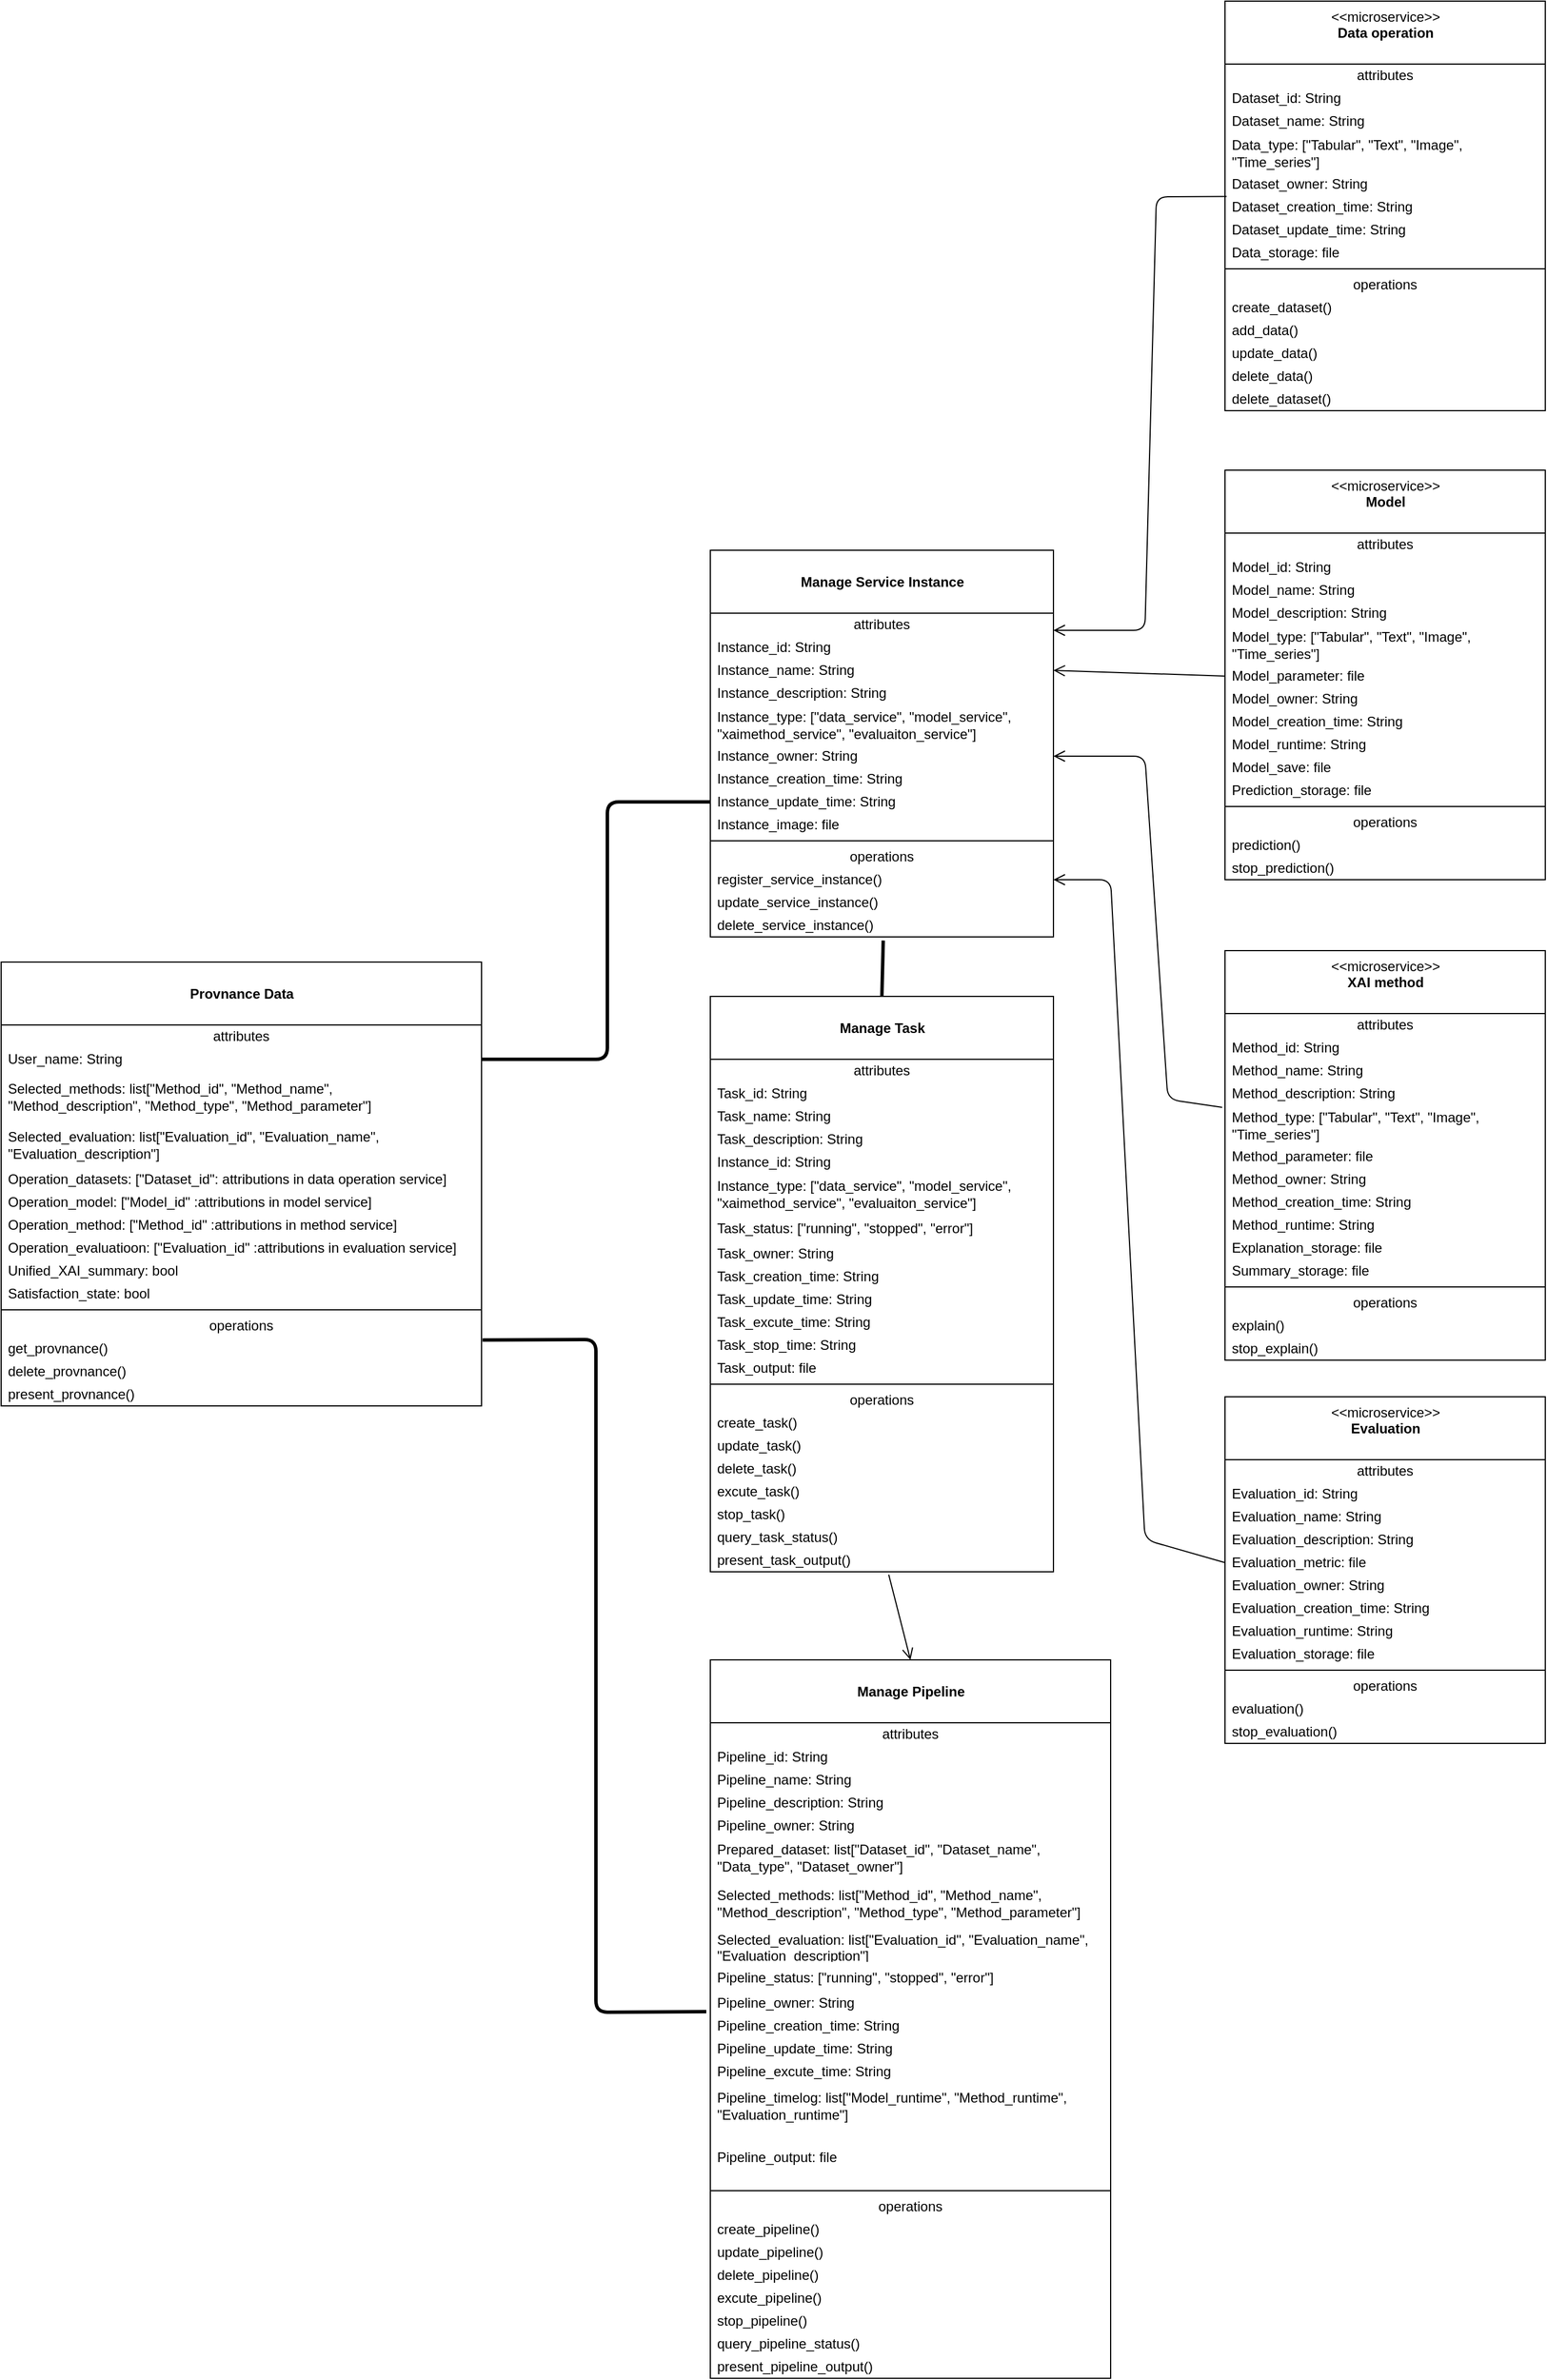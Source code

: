 <mxfile>
    <diagram id="xyT8-i_itZpaUd8d2rxt" name="Page-1">
        <mxGraphModel dx="1952" dy="2018" grid="1" gridSize="10" guides="1" tooltips="1" connect="1" arrows="1" fold="1" page="1" pageScale="1" pageWidth="827" pageHeight="1169" math="0" shadow="0">
            <root>
                <mxCell id="0"/>
                <mxCell id="1" parent="0"/>
                <mxCell id="2" value="&lt;br&gt;&lt;b&gt;Manage Service&amp;nbsp;Instance&lt;/b&gt;" style="swimlane;fontStyle=0;align=center;verticalAlign=top;childLayout=stackLayout;horizontal=1;startSize=55;horizontalStack=0;resizeParent=1;resizeParentMax=0;resizeLast=0;collapsible=0;marginBottom=0;html=1;" parent="1" vertex="1">
                    <mxGeometry x="90" y="110" width="300" height="338" as="geometry"/>
                </mxCell>
                <mxCell id="3" value="attributes" style="text;html=1;strokeColor=none;fillColor=none;align=center;verticalAlign=middle;spacingLeft=4;spacingRight=4;overflow=hidden;rotatable=0;points=[[0,0.5],[1,0.5]];portConstraint=eastwest;" parent="2" vertex="1">
                    <mxGeometry y="55" width="300" height="20" as="geometry"/>
                </mxCell>
                <mxCell id="4" value="Instance_id: String" style="text;html=1;strokeColor=none;fillColor=none;align=left;verticalAlign=middle;spacingLeft=4;spacingRight=4;overflow=hidden;rotatable=0;points=[[0,0.5],[1,0.5]];portConstraint=eastwest;" parent="2" vertex="1">
                    <mxGeometry y="75" width="300" height="20" as="geometry"/>
                </mxCell>
                <mxCell id="17" value="Instance_name: String" style="text;html=1;strokeColor=none;fillColor=none;align=left;verticalAlign=middle;spacingLeft=4;spacingRight=4;overflow=hidden;rotatable=0;points=[[0,0.5],[1,0.5]];portConstraint=eastwest;" parent="2" vertex="1">
                    <mxGeometry y="95" width="300" height="20" as="geometry"/>
                </mxCell>
                <mxCell id="19" value="Instance_description: String" style="text;html=1;strokeColor=none;fillColor=none;align=left;verticalAlign=middle;spacingLeft=4;spacingRight=4;overflow=hidden;rotatable=0;points=[[0,0.5],[1,0.5]];portConstraint=eastwest;" parent="2" vertex="1">
                    <mxGeometry y="115" width="300" height="20" as="geometry"/>
                </mxCell>
                <mxCell id="18" value="Instance_type: [&quot;data_service&quot;, &quot;model_service&quot;, &lt;br&gt;&quot;xaimethod_service&quot;, &quot;evaluaiton_service&quot;]" style="text;html=1;strokeColor=none;fillColor=none;align=left;verticalAlign=middle;spacingLeft=4;spacingRight=4;overflow=hidden;rotatable=0;points=[[0,0.5],[1,0.5]];portConstraint=eastwest;" parent="2" vertex="1">
                    <mxGeometry y="135" width="300" height="35" as="geometry"/>
                </mxCell>
                <mxCell id="21" value="Instance_owner: String" style="text;html=1;strokeColor=none;fillColor=none;align=left;verticalAlign=middle;spacingLeft=4;spacingRight=4;overflow=hidden;rotatable=0;points=[[0,0.5],[1,0.5]];portConstraint=eastwest;" parent="2" vertex="1">
                    <mxGeometry y="170" width="300" height="20" as="geometry"/>
                </mxCell>
                <mxCell id="23" value="Instance_creation_time: String" style="text;html=1;strokeColor=none;fillColor=none;align=left;verticalAlign=middle;spacingLeft=4;spacingRight=4;overflow=hidden;rotatable=0;points=[[0,0.5],[1,0.5]];portConstraint=eastwest;" parent="2" vertex="1">
                    <mxGeometry y="190" width="300" height="20" as="geometry"/>
                </mxCell>
                <mxCell id="168" value="Instance_update_time: String" style="text;html=1;strokeColor=none;fillColor=none;align=left;verticalAlign=middle;spacingLeft=4;spacingRight=4;overflow=hidden;rotatable=0;points=[[0,0.5],[1,0.5]];portConstraint=eastwest;" vertex="1" parent="2">
                    <mxGeometry y="210" width="300" height="20" as="geometry"/>
                </mxCell>
                <mxCell id="24" value="Instance_image: file" style="text;html=1;strokeColor=none;fillColor=none;align=left;verticalAlign=middle;spacingLeft=4;spacingRight=4;overflow=hidden;rotatable=0;points=[[0,0.5],[1,0.5]];portConstraint=eastwest;" parent="2" vertex="1">
                    <mxGeometry y="230" width="300" height="20" as="geometry"/>
                </mxCell>
                <mxCell id="7" value="" style="line;strokeWidth=1;fillColor=none;align=left;verticalAlign=middle;spacingTop=-1;spacingLeft=3;spacingRight=3;rotatable=0;labelPosition=right;points=[];portConstraint=eastwest;" parent="2" vertex="1">
                    <mxGeometry y="250" width="300" height="8" as="geometry"/>
                </mxCell>
                <mxCell id="8" value="operations" style="text;html=1;strokeColor=none;fillColor=none;align=center;verticalAlign=middle;spacingLeft=4;spacingRight=4;overflow=hidden;rotatable=0;points=[[0,0.5],[1,0.5]];portConstraint=eastwest;" parent="2" vertex="1">
                    <mxGeometry y="258" width="300" height="20" as="geometry"/>
                </mxCell>
                <mxCell id="9" value="register_service_instance()" style="text;html=1;strokeColor=none;fillColor=none;align=left;verticalAlign=middle;spacingLeft=4;spacingRight=4;overflow=hidden;rotatable=0;points=[[0,0.5],[1,0.5]];portConstraint=eastwest;" parent="2" vertex="1">
                    <mxGeometry y="278" width="300" height="20" as="geometry"/>
                </mxCell>
                <mxCell id="10" value="update_service_instance()" style="text;html=1;strokeColor=none;fillColor=none;align=left;verticalAlign=middle;spacingLeft=4;spacingRight=4;overflow=hidden;rotatable=0;points=[[0,0.5],[1,0.5]];portConstraint=eastwest;" parent="2" vertex="1">
                    <mxGeometry y="298" width="300" height="20" as="geometry"/>
                </mxCell>
                <mxCell id="11" value="delete_service_instance()" style="text;html=1;strokeColor=none;fillColor=none;align=left;verticalAlign=middle;spacingLeft=4;spacingRight=4;overflow=hidden;rotatable=0;points=[[0,0.5],[1,0.5]];portConstraint=eastwest;" parent="2" vertex="1">
                    <mxGeometry y="318" width="300" height="20" as="geometry"/>
                </mxCell>
                <mxCell id="34" value="&lt;br&gt;&lt;b&gt;Manage Task&lt;/b&gt;" style="swimlane;fontStyle=0;align=center;verticalAlign=top;childLayout=stackLayout;horizontal=1;startSize=55;horizontalStack=0;resizeParent=1;resizeParentMax=0;resizeLast=0;collapsible=0;marginBottom=0;html=1;" vertex="1" parent="1">
                    <mxGeometry x="90" y="500" width="300" height="503" as="geometry"/>
                </mxCell>
                <mxCell id="35" value="attributes" style="text;html=1;strokeColor=none;fillColor=none;align=center;verticalAlign=middle;spacingLeft=4;spacingRight=4;overflow=hidden;rotatable=0;points=[[0,0.5],[1,0.5]];portConstraint=eastwest;" vertex="1" parent="34">
                    <mxGeometry y="55" width="300" height="20" as="geometry"/>
                </mxCell>
                <mxCell id="36" value="Task_id: String" style="text;html=1;strokeColor=none;fillColor=none;align=left;verticalAlign=middle;spacingLeft=4;spacingRight=4;overflow=hidden;rotatable=0;points=[[0,0.5],[1,0.5]];portConstraint=eastwest;" vertex="1" parent="34">
                    <mxGeometry y="75" width="300" height="20" as="geometry"/>
                </mxCell>
                <mxCell id="37" value="Task_name: String" style="text;html=1;strokeColor=none;fillColor=none;align=left;verticalAlign=middle;spacingLeft=4;spacingRight=4;overflow=hidden;rotatable=0;points=[[0,0.5],[1,0.5]];portConstraint=eastwest;" vertex="1" parent="34">
                    <mxGeometry y="95" width="300" height="20" as="geometry"/>
                </mxCell>
                <mxCell id="38" value="Task_description: String" style="text;html=1;strokeColor=none;fillColor=none;align=left;verticalAlign=middle;spacingLeft=4;spacingRight=4;overflow=hidden;rotatable=0;points=[[0,0.5],[1,0.5]];portConstraint=eastwest;" vertex="1" parent="34">
                    <mxGeometry y="115" width="300" height="20" as="geometry"/>
                </mxCell>
                <mxCell id="133" value="Instance_id: String" style="text;html=1;strokeColor=none;fillColor=none;align=left;verticalAlign=middle;spacingLeft=4;spacingRight=4;overflow=hidden;rotatable=0;points=[[0,0.5],[1,0.5]];portConstraint=eastwest;" vertex="1" parent="34">
                    <mxGeometry y="135" width="300" height="20" as="geometry"/>
                </mxCell>
                <mxCell id="135" value="Instance_type: [&quot;data_service&quot;, &quot;model_service&quot;,&lt;br&gt;&quot;xaimethod_service&quot;, &quot;evaluaiton_service&quot;]" style="text;html=1;strokeColor=none;fillColor=none;align=left;verticalAlign=middle;spacingLeft=4;spacingRight=4;overflow=hidden;rotatable=0;points=[[0,0.5],[1,0.5]];portConstraint=eastwest;" vertex="1" parent="34">
                    <mxGeometry y="155" width="300" height="35" as="geometry"/>
                </mxCell>
                <mxCell id="39" value="Task_status: [&quot;running&quot;, &quot;stopped&quot;, &quot;error&quot;]" style="text;html=1;strokeColor=none;fillColor=none;align=left;verticalAlign=middle;spacingLeft=4;spacingRight=4;overflow=hidden;rotatable=0;points=[[0,0.5],[1,0.5]];portConstraint=eastwest;" vertex="1" parent="34">
                    <mxGeometry y="190" width="300" height="25" as="geometry"/>
                </mxCell>
                <mxCell id="40" value="Task_owner: String" style="text;html=1;strokeColor=none;fillColor=none;align=left;verticalAlign=middle;spacingLeft=4;spacingRight=4;overflow=hidden;rotatable=0;points=[[0,0.5],[1,0.5]];portConstraint=eastwest;" vertex="1" parent="34">
                    <mxGeometry y="215" width="300" height="20" as="geometry"/>
                </mxCell>
                <mxCell id="41" value="Task_creation_time: String" style="text;html=1;strokeColor=none;fillColor=none;align=left;verticalAlign=middle;spacingLeft=4;spacingRight=4;overflow=hidden;rotatable=0;points=[[0,0.5],[1,0.5]];portConstraint=eastwest;" vertex="1" parent="34">
                    <mxGeometry y="235" width="300" height="20" as="geometry"/>
                </mxCell>
                <mxCell id="42" value="Task_update_time: String" style="text;html=1;strokeColor=none;fillColor=none;align=left;verticalAlign=middle;spacingLeft=4;spacingRight=4;overflow=hidden;rotatable=0;points=[[0,0.5],[1,0.5]];portConstraint=eastwest;" vertex="1" parent="34">
                    <mxGeometry y="255" width="300" height="20" as="geometry"/>
                </mxCell>
                <mxCell id="55" value="Task_excute_time: String" style="text;html=1;strokeColor=none;fillColor=none;align=left;verticalAlign=middle;spacingLeft=4;spacingRight=4;overflow=hidden;rotatable=0;points=[[0,0.5],[1,0.5]];portConstraint=eastwest;" vertex="1" parent="34">
                    <mxGeometry y="275" width="300" height="20" as="geometry"/>
                </mxCell>
                <mxCell id="56" value="Task_stop_time: String" style="text;html=1;strokeColor=none;fillColor=none;align=left;verticalAlign=middle;spacingLeft=4;spacingRight=4;overflow=hidden;rotatable=0;points=[[0,0.5],[1,0.5]];portConstraint=eastwest;" vertex="1" parent="34">
                    <mxGeometry y="295" width="300" height="20" as="geometry"/>
                </mxCell>
                <mxCell id="58" value="Task_output: file" style="text;html=1;strokeColor=none;fillColor=none;align=left;verticalAlign=middle;spacingLeft=4;spacingRight=4;overflow=hidden;rotatable=0;points=[[0,0.5],[1,0.5]];portConstraint=eastwest;" vertex="1" parent="34">
                    <mxGeometry y="315" width="300" height="20" as="geometry"/>
                </mxCell>
                <mxCell id="43" value="" style="line;strokeWidth=1;fillColor=none;align=left;verticalAlign=middle;spacingTop=-1;spacingLeft=3;spacingRight=3;rotatable=0;labelPosition=right;points=[];portConstraint=eastwest;" vertex="1" parent="34">
                    <mxGeometry y="335" width="300" height="8" as="geometry"/>
                </mxCell>
                <mxCell id="44" value="operations" style="text;html=1;strokeColor=none;fillColor=none;align=center;verticalAlign=middle;spacingLeft=4;spacingRight=4;overflow=hidden;rotatable=0;points=[[0,0.5],[1,0.5]];portConstraint=eastwest;" vertex="1" parent="34">
                    <mxGeometry y="343" width="300" height="20" as="geometry"/>
                </mxCell>
                <mxCell id="45" value="create_task()" style="text;html=1;strokeColor=none;fillColor=none;align=left;verticalAlign=middle;spacingLeft=4;spacingRight=4;overflow=hidden;rotatable=0;points=[[0,0.5],[1,0.5]];portConstraint=eastwest;" vertex="1" parent="34">
                    <mxGeometry y="363" width="300" height="20" as="geometry"/>
                </mxCell>
                <mxCell id="49" value="update_task()" style="text;html=1;strokeColor=none;fillColor=none;align=left;verticalAlign=middle;spacingLeft=4;spacingRight=4;overflow=hidden;rotatable=0;points=[[0,0.5],[1,0.5]];portConstraint=eastwest;" vertex="1" parent="34">
                    <mxGeometry y="383" width="300" height="20" as="geometry"/>
                </mxCell>
                <mxCell id="50" value="delete_task()" style="text;html=1;strokeColor=none;fillColor=none;align=left;verticalAlign=middle;spacingLeft=4;spacingRight=4;overflow=hidden;rotatable=0;points=[[0,0.5],[1,0.5]];portConstraint=eastwest;" vertex="1" parent="34">
                    <mxGeometry y="403" width="300" height="20" as="geometry"/>
                </mxCell>
                <mxCell id="51" value="excute_task()" style="text;html=1;strokeColor=none;fillColor=none;align=left;verticalAlign=middle;spacingLeft=4;spacingRight=4;overflow=hidden;rotatable=0;points=[[0,0.5],[1,0.5]];portConstraint=eastwest;" vertex="1" parent="34">
                    <mxGeometry y="423" width="300" height="20" as="geometry"/>
                </mxCell>
                <mxCell id="53" value="stop_task()" style="text;html=1;strokeColor=none;fillColor=none;align=left;verticalAlign=middle;spacingLeft=4;spacingRight=4;overflow=hidden;rotatable=0;points=[[0,0.5],[1,0.5]];portConstraint=eastwest;" vertex="1" parent="34">
                    <mxGeometry y="443" width="300" height="20" as="geometry"/>
                </mxCell>
                <mxCell id="52" value="query_task_status()" style="text;html=1;strokeColor=none;fillColor=none;align=left;verticalAlign=middle;spacingLeft=4;spacingRight=4;overflow=hidden;rotatable=0;points=[[0,0.5],[1,0.5]];portConstraint=eastwest;" vertex="1" parent="34">
                    <mxGeometry y="463" width="300" height="20" as="geometry"/>
                </mxCell>
                <mxCell id="48" value="present_task_output()" style="text;html=1;strokeColor=none;fillColor=none;align=left;verticalAlign=middle;spacingLeft=4;spacingRight=4;overflow=hidden;rotatable=0;points=[[0,0.5],[1,0.5]];portConstraint=eastwest;" vertex="1" parent="34">
                    <mxGeometry y="483" width="300" height="20" as="geometry"/>
                </mxCell>
                <mxCell id="59" value="&amp;lt;&amp;lt;microservice&amp;gt;&amp;gt;&lt;br&gt;&lt;b&gt;Data operation&lt;/b&gt;" style="swimlane;fontStyle=0;align=center;verticalAlign=top;childLayout=stackLayout;horizontal=1;startSize=55;horizontalStack=0;resizeParent=1;resizeParentMax=0;resizeLast=0;collapsible=0;marginBottom=0;html=1;" vertex="1" parent="1">
                    <mxGeometry x="540" y="-370" width="280" height="358" as="geometry"/>
                </mxCell>
                <mxCell id="60" value="attributes" style="text;html=1;strokeColor=none;fillColor=none;align=center;verticalAlign=middle;spacingLeft=4;spacingRight=4;overflow=hidden;rotatable=0;points=[[0,0.5],[1,0.5]];portConstraint=eastwest;" vertex="1" parent="59">
                    <mxGeometry y="55" width="280" height="20" as="geometry"/>
                </mxCell>
                <mxCell id="61" value="Dataset_id: String" style="text;html=1;strokeColor=none;fillColor=none;align=left;verticalAlign=middle;spacingLeft=4;spacingRight=4;overflow=hidden;rotatable=0;points=[[0,0.5],[1,0.5]];portConstraint=eastwest;" vertex="1" parent="59">
                    <mxGeometry y="75" width="280" height="20" as="geometry"/>
                </mxCell>
                <mxCell id="62" value="&lt;span style=&quot;color: rgb(0 , 0 , 0)&quot;&gt;Dataset&lt;/span&gt;&lt;span style=&quot;color: rgb(0 , 0 , 0)&quot;&gt;_name: String&lt;/span&gt;" style="text;html=1;strokeColor=none;fillColor=none;align=left;verticalAlign=middle;spacingLeft=4;spacingRight=4;overflow=hidden;rotatable=0;points=[[0,0.5],[1,0.5]];portConstraint=eastwest;fontColor=#808080;" vertex="1" parent="59">
                    <mxGeometry y="95" width="280" height="20" as="geometry"/>
                </mxCell>
                <mxCell id="140" value="&lt;span style=&quot;color: rgb(0 , 0 , 0)&quot;&gt;Data_type: [&quot;Tabular&quot;, &quot;Text&quot;,&amp;nbsp;&lt;/span&gt;&lt;span style=&quot;color: rgb(0 , 0 , 0)&quot;&gt;&quot;Image&quot;, &lt;br&gt;&quot;Time_series&quot;]&lt;/span&gt;" style="text;html=1;strokeColor=none;fillColor=none;align=left;verticalAlign=middle;spacingLeft=4;spacingRight=4;overflow=hidden;rotatable=0;points=[[0,0.5],[1,0.5]];portConstraint=eastwest;fontColor=#808080;" vertex="1" parent="59">
                    <mxGeometry y="115" width="280" height="35" as="geometry"/>
                </mxCell>
                <mxCell id="141" value="&lt;span style=&quot;color: rgb(0 , 0 , 0)&quot;&gt;Dataset_owner: String&lt;/span&gt;" style="text;html=1;strokeColor=none;fillColor=none;align=left;verticalAlign=middle;spacingLeft=4;spacingRight=4;overflow=hidden;rotatable=0;points=[[0,0.5],[1,0.5]];portConstraint=eastwest;fontColor=#808080;" vertex="1" parent="59">
                    <mxGeometry y="150" width="280" height="20" as="geometry"/>
                </mxCell>
                <mxCell id="142" value="&lt;span style=&quot;color: rgb(0 , 0 , 0)&quot;&gt;Dataset_creation_time: String&lt;/span&gt;" style="text;html=1;strokeColor=none;fillColor=none;align=left;verticalAlign=middle;spacingLeft=4;spacingRight=4;overflow=hidden;rotatable=0;points=[[0,0.5],[1,0.5]];portConstraint=eastwest;fontColor=#808080;" vertex="1" parent="59">
                    <mxGeometry y="170" width="280" height="20" as="geometry"/>
                </mxCell>
                <mxCell id="143" value="&lt;span style=&quot;color: rgb(0 , 0 , 0)&quot;&gt;Dataset_update_time: String&lt;/span&gt;" style="text;html=1;strokeColor=none;fillColor=none;align=left;verticalAlign=middle;spacingLeft=4;spacingRight=4;overflow=hidden;rotatable=0;points=[[0,0.5],[1,0.5]];portConstraint=eastwest;fontColor=#808080;" vertex="1" parent="59">
                    <mxGeometry y="190" width="280" height="20" as="geometry"/>
                </mxCell>
                <mxCell id="144" value="&lt;span style=&quot;color: rgb(0 , 0 , 0)&quot;&gt;Data_storage: file&lt;/span&gt;" style="text;html=1;strokeColor=none;fillColor=none;align=left;verticalAlign=middle;spacingLeft=4;spacingRight=4;overflow=hidden;rotatable=0;points=[[0,0.5],[1,0.5]];portConstraint=eastwest;fontColor=#808080;" vertex="1" parent="59">
                    <mxGeometry y="210" width="280" height="20" as="geometry"/>
                </mxCell>
                <mxCell id="64" value="" style="line;strokeWidth=1;fillColor=none;align=left;verticalAlign=middle;spacingTop=-1;spacingLeft=3;spacingRight=3;rotatable=0;labelPosition=right;points=[];portConstraint=eastwest;" vertex="1" parent="59">
                    <mxGeometry y="230" width="280" height="8" as="geometry"/>
                </mxCell>
                <mxCell id="65" value="operations" style="text;html=1;strokeColor=none;fillColor=none;align=center;verticalAlign=middle;spacingLeft=4;spacingRight=4;overflow=hidden;rotatable=0;points=[[0,0.5],[1,0.5]];portConstraint=eastwest;" vertex="1" parent="59">
                    <mxGeometry y="238" width="280" height="20" as="geometry"/>
                </mxCell>
                <mxCell id="66" value="create_dataset()" style="text;html=1;strokeColor=none;fillColor=none;align=left;verticalAlign=middle;spacingLeft=4;spacingRight=4;overflow=hidden;rotatable=0;points=[[0,0.5],[1,0.5]];portConstraint=eastwest;" vertex="1" parent="59">
                    <mxGeometry y="258" width="280" height="20" as="geometry"/>
                </mxCell>
                <mxCell id="138" value="add_data()" style="text;html=1;strokeColor=none;fillColor=none;align=left;verticalAlign=middle;spacingLeft=4;spacingRight=4;overflow=hidden;rotatable=0;points=[[0,0.5],[1,0.5]];portConstraint=eastwest;" vertex="1" parent="59">
                    <mxGeometry y="278" width="280" height="20" as="geometry"/>
                </mxCell>
                <mxCell id="136" value="update_data()" style="text;html=1;strokeColor=none;fillColor=none;align=left;verticalAlign=middle;spacingLeft=4;spacingRight=4;overflow=hidden;rotatable=0;points=[[0,0.5],[1,0.5]];portConstraint=eastwest;" vertex="1" parent="59">
                    <mxGeometry y="298" width="280" height="20" as="geometry"/>
                </mxCell>
                <mxCell id="139" value="delete_data()" style="text;html=1;strokeColor=none;fillColor=none;align=left;verticalAlign=middle;spacingLeft=4;spacingRight=4;overflow=hidden;rotatable=0;points=[[0,0.5],[1,0.5]];portConstraint=eastwest;" vertex="1" parent="59">
                    <mxGeometry y="318" width="280" height="20" as="geometry"/>
                </mxCell>
                <mxCell id="137" value="delete_dataset()" style="text;html=1;strokeColor=none;fillColor=none;align=left;verticalAlign=middle;spacingLeft=4;spacingRight=4;overflow=hidden;rotatable=0;points=[[0,0.5],[1,0.5]];portConstraint=eastwest;" vertex="1" parent="59">
                    <mxGeometry y="338" width="280" height="20" as="geometry"/>
                </mxCell>
                <mxCell id="81" value="&lt;br&gt;&lt;b&gt;Manage Pipeline&lt;/b&gt;" style="swimlane;fontStyle=0;align=center;verticalAlign=top;childLayout=stackLayout;horizontal=1;startSize=55;horizontalStack=0;resizeParent=1;resizeParentMax=0;resizeLast=0;collapsible=0;marginBottom=0;html=1;" vertex="1" parent="1">
                    <mxGeometry x="90" y="1080" width="350" height="628" as="geometry"/>
                </mxCell>
                <mxCell id="82" value="attributes" style="text;html=1;strokeColor=none;fillColor=none;align=center;verticalAlign=middle;spacingLeft=4;spacingRight=4;overflow=hidden;rotatable=0;points=[[0,0.5],[1,0.5]];portConstraint=eastwest;" vertex="1" parent="81">
                    <mxGeometry y="55" width="350" height="20" as="geometry"/>
                </mxCell>
                <mxCell id="83" value="Pipeline_id: String" style="text;html=1;strokeColor=none;fillColor=none;align=left;verticalAlign=middle;spacingLeft=4;spacingRight=4;overflow=hidden;rotatable=0;points=[[0,0.5],[1,0.5]];portConstraint=eastwest;" vertex="1" parent="81">
                    <mxGeometry y="75" width="350" height="20" as="geometry"/>
                </mxCell>
                <mxCell id="84" value="Pipeline_name: String" style="text;html=1;strokeColor=none;fillColor=none;align=left;verticalAlign=middle;spacingLeft=4;spacingRight=4;overflow=hidden;rotatable=0;points=[[0,0.5],[1,0.5]];portConstraint=eastwest;" vertex="1" parent="81">
                    <mxGeometry y="95" width="350" height="20" as="geometry"/>
                </mxCell>
                <mxCell id="85" value="Pipeline_description: String" style="text;html=1;strokeColor=none;fillColor=none;align=left;verticalAlign=middle;spacingLeft=4;spacingRight=4;overflow=hidden;rotatable=0;points=[[0,0.5],[1,0.5]];portConstraint=eastwest;" vertex="1" parent="81">
                    <mxGeometry y="115" width="350" height="20" as="geometry"/>
                </mxCell>
                <mxCell id="223" value="Pipeline_owner: String" style="text;html=1;strokeColor=none;fillColor=none;align=left;verticalAlign=middle;spacingLeft=4;spacingRight=4;overflow=hidden;rotatable=0;points=[[0,0.5],[1,0.5]];portConstraint=eastwest;" vertex="1" parent="81">
                    <mxGeometry y="135" width="350" height="20" as="geometry"/>
                </mxCell>
                <mxCell id="224" value="Prepared_dataset: list[&quot;Dataset_id&quot;, &quot;Dataset_name&quot;, &lt;br&gt;&quot;Data_type&quot;, &quot;Dataset_owner&quot;]" style="text;html=1;strokeColor=none;fillColor=none;align=left;verticalAlign=middle;spacingLeft=4;spacingRight=4;overflow=hidden;rotatable=0;points=[[0,0.5],[1,0.5]];portConstraint=eastwest;" vertex="1" parent="81">
                    <mxGeometry y="155" width="350" height="35" as="geometry"/>
                </mxCell>
                <mxCell id="221" value="Selected_methods: list[&quot;Method_id&quot;, &quot;Method_name&quot;,&lt;br&gt;&quot;Method_description&quot;, &quot;Method_type&quot;, &quot;Method_parameter&quot;]" style="text;html=1;strokeColor=none;fillColor=none;align=left;verticalAlign=middle;spacingLeft=4;spacingRight=4;overflow=hidden;rotatable=0;points=[[0,0.5],[1,0.5]];portConstraint=eastwest;" vertex="1" parent="81">
                    <mxGeometry y="190" width="350" height="45" as="geometry"/>
                </mxCell>
                <mxCell id="222" value="Selected_evaluation: list[&quot;Evaluation_id&quot;, &quot;Evaluation_name&quot;,&lt;br&gt;&quot;Evaluation_description&quot;]" style="text;html=1;strokeColor=none;fillColor=none;align=left;verticalAlign=middle;spacingLeft=4;spacingRight=4;overflow=hidden;rotatable=0;points=[[0,0.5],[1,0.5]];portConstraint=eastwest;" vertex="1" parent="81">
                    <mxGeometry y="235" width="350" height="30" as="geometry"/>
                </mxCell>
                <mxCell id="86" value="Pipeline_status: [&quot;running&quot;, &quot;stopped&quot;, &quot;error&quot;]" style="text;html=1;strokeColor=none;fillColor=none;align=left;verticalAlign=middle;spacingLeft=4;spacingRight=4;overflow=hidden;rotatable=0;points=[[0,0.5],[1,0.5]];portConstraint=eastwest;" vertex="1" parent="81">
                    <mxGeometry y="265" width="350" height="25" as="geometry"/>
                </mxCell>
                <mxCell id="87" value="Pipeline_owner: String" style="text;html=1;strokeColor=none;fillColor=none;align=left;verticalAlign=middle;spacingLeft=4;spacingRight=4;overflow=hidden;rotatable=0;points=[[0,0.5],[1,0.5]];portConstraint=eastwest;" vertex="1" parent="81">
                    <mxGeometry y="290" width="350" height="20" as="geometry"/>
                </mxCell>
                <mxCell id="88" value="Pipeline_creation_time: String" style="text;html=1;strokeColor=none;fillColor=none;align=left;verticalAlign=middle;spacingLeft=4;spacingRight=4;overflow=hidden;rotatable=0;points=[[0,0.5],[1,0.5]];portConstraint=eastwest;" vertex="1" parent="81">
                    <mxGeometry y="310" width="350" height="20" as="geometry"/>
                </mxCell>
                <mxCell id="89" value="Pipeline_update_time: String" style="text;html=1;strokeColor=none;fillColor=none;align=left;verticalAlign=middle;spacingLeft=4;spacingRight=4;overflow=hidden;rotatable=0;points=[[0,0.5],[1,0.5]];portConstraint=eastwest;" vertex="1" parent="81">
                    <mxGeometry y="330" width="350" height="20" as="geometry"/>
                </mxCell>
                <mxCell id="90" value="Pipeline_excute_time: String" style="text;html=1;strokeColor=none;fillColor=none;align=left;verticalAlign=middle;spacingLeft=4;spacingRight=4;overflow=hidden;rotatable=0;points=[[0,0.5],[1,0.5]];portConstraint=eastwest;" vertex="1" parent="81">
                    <mxGeometry y="350" width="350" height="20" as="geometry"/>
                </mxCell>
                <mxCell id="91" value="Pipeline_timelog: list[&quot;Model_runtime&quot;, &quot;Method_runtime&quot;,&lt;br&gt;&quot;Evaluation_runtime&quot;]" style="text;html=1;strokeColor=none;fillColor=none;align=left;verticalAlign=middle;spacingLeft=4;spacingRight=4;overflow=hidden;rotatable=0;points=[[0,0.5],[1,0.5]];portConstraint=eastwest;" vertex="1" parent="81">
                    <mxGeometry y="370" width="350" height="40" as="geometry"/>
                </mxCell>
                <mxCell id="92" value="Pipeline_output: file" style="text;html=1;strokeColor=none;fillColor=none;align=left;verticalAlign=middle;spacingLeft=4;spacingRight=4;overflow=hidden;rotatable=0;points=[[0,0.5],[1,0.5]];portConstraint=eastwest;" vertex="1" parent="81">
                    <mxGeometry y="410" width="350" height="50" as="geometry"/>
                </mxCell>
                <mxCell id="93" value="" style="line;strokeWidth=1;fillColor=none;align=left;verticalAlign=middle;spacingTop=-1;spacingLeft=3;spacingRight=3;rotatable=0;labelPosition=right;points=[];portConstraint=eastwest;" vertex="1" parent="81">
                    <mxGeometry y="460" width="350" height="8" as="geometry"/>
                </mxCell>
                <mxCell id="94" value="operations" style="text;html=1;strokeColor=none;fillColor=none;align=center;verticalAlign=middle;spacingLeft=4;spacingRight=4;overflow=hidden;rotatable=0;points=[[0,0.5],[1,0.5]];portConstraint=eastwest;" vertex="1" parent="81">
                    <mxGeometry y="468" width="350" height="20" as="geometry"/>
                </mxCell>
                <mxCell id="95" value="create_pipeline()" style="text;html=1;strokeColor=none;fillColor=none;align=left;verticalAlign=middle;spacingLeft=4;spacingRight=4;overflow=hidden;rotatable=0;points=[[0,0.5],[1,0.5]];portConstraint=eastwest;" vertex="1" parent="81">
                    <mxGeometry y="488" width="350" height="20" as="geometry"/>
                </mxCell>
                <mxCell id="96" value="update_pipeline()" style="text;html=1;strokeColor=none;fillColor=none;align=left;verticalAlign=middle;spacingLeft=4;spacingRight=4;overflow=hidden;rotatable=0;points=[[0,0.5],[1,0.5]];portConstraint=eastwest;" vertex="1" parent="81">
                    <mxGeometry y="508" width="350" height="20" as="geometry"/>
                </mxCell>
                <mxCell id="97" value="delete_pipeline()" style="text;html=1;strokeColor=none;fillColor=none;align=left;verticalAlign=middle;spacingLeft=4;spacingRight=4;overflow=hidden;rotatable=0;points=[[0,0.5],[1,0.5]];portConstraint=eastwest;" vertex="1" parent="81">
                    <mxGeometry y="528" width="350" height="20" as="geometry"/>
                </mxCell>
                <mxCell id="98" value="excute_pipeline()" style="text;html=1;strokeColor=none;fillColor=none;align=left;verticalAlign=middle;spacingLeft=4;spacingRight=4;overflow=hidden;rotatable=0;points=[[0,0.5],[1,0.5]];portConstraint=eastwest;" vertex="1" parent="81">
                    <mxGeometry y="548" width="350" height="20" as="geometry"/>
                </mxCell>
                <mxCell id="99" value="stop_pipeline()" style="text;html=1;strokeColor=none;fillColor=none;align=left;verticalAlign=middle;spacingLeft=4;spacingRight=4;overflow=hidden;rotatable=0;points=[[0,0.5],[1,0.5]];portConstraint=eastwest;" vertex="1" parent="81">
                    <mxGeometry y="568" width="350" height="20" as="geometry"/>
                </mxCell>
                <mxCell id="100" value="query_pipeline_status()" style="text;html=1;strokeColor=none;fillColor=none;align=left;verticalAlign=middle;spacingLeft=4;spacingRight=4;overflow=hidden;rotatable=0;points=[[0,0.5],[1,0.5]];portConstraint=eastwest;" vertex="1" parent="81">
                    <mxGeometry y="588" width="350" height="20" as="geometry"/>
                </mxCell>
                <mxCell id="101" value="present_pipeline_output()" style="text;html=1;strokeColor=none;fillColor=none;align=left;verticalAlign=middle;spacingLeft=4;spacingRight=4;overflow=hidden;rotatable=0;points=[[0,0.5],[1,0.5]];portConstraint=eastwest;" vertex="1" parent="81">
                    <mxGeometry y="608" width="350" height="20" as="geometry"/>
                </mxCell>
                <mxCell id="111" value="&lt;br&gt;&lt;b&gt;Provnance Data&lt;/b&gt;" style="swimlane;fontStyle=0;align=center;verticalAlign=top;childLayout=stackLayout;horizontal=1;startSize=55;horizontalStack=0;resizeParent=1;resizeParentMax=0;resizeLast=0;collapsible=0;marginBottom=0;html=1;" vertex="1" parent="1">
                    <mxGeometry x="-530" y="470" width="420" height="388" as="geometry"/>
                </mxCell>
                <mxCell id="112" value="attributes" style="text;html=1;strokeColor=none;fillColor=none;align=center;verticalAlign=middle;spacingLeft=4;spacingRight=4;overflow=hidden;rotatable=0;points=[[0,0.5],[1,0.5]];portConstraint=eastwest;" vertex="1" parent="111">
                    <mxGeometry y="55" width="420" height="20" as="geometry"/>
                </mxCell>
                <mxCell id="114" value="User_name: String" style="text;html=1;strokeColor=none;fillColor=none;align=left;verticalAlign=middle;spacingLeft=4;spacingRight=4;overflow=hidden;rotatable=0;points=[[0,0.5],[1,0.5]];portConstraint=eastwest;" vertex="1" parent="111">
                    <mxGeometry y="75" width="420" height="20" as="geometry"/>
                </mxCell>
                <mxCell id="115" value="Selected_methods: list[&quot;Method_id&quot;, &quot;Method_name&quot;,&lt;br&gt;&quot;Method_description&quot;, &quot;Method_type&quot;, &quot;Method_parameter&quot;]" style="text;html=1;strokeColor=none;fillColor=none;align=left;verticalAlign=middle;spacingLeft=4;spacingRight=4;overflow=hidden;rotatable=0;points=[[0,0.5],[1,0.5]];portConstraint=eastwest;" vertex="1" parent="111">
                    <mxGeometry y="95" width="420" height="45" as="geometry"/>
                </mxCell>
                <mxCell id="117" value="Selected_evaluation: list[&quot;Evaluation_id&quot;, &quot;Evaluation_name&quot;,&lt;br&gt;&quot;Evaluation_description&quot;]" style="text;html=1;strokeColor=none;fillColor=none;align=left;verticalAlign=middle;spacingLeft=4;spacingRight=4;overflow=hidden;rotatable=0;points=[[0,0.5],[1,0.5]];portConstraint=eastwest;" vertex="1" parent="111">
                    <mxGeometry y="140" width="420" height="40" as="geometry"/>
                </mxCell>
                <mxCell id="118" value="Operation_datasets: [&quot;Dataset_id&quot;: attributions in data operation service]" style="text;html=1;strokeColor=none;fillColor=none;align=left;verticalAlign=middle;spacingLeft=4;spacingRight=4;overflow=hidden;rotatable=0;points=[[0,0.5],[1,0.5]];portConstraint=eastwest;" vertex="1" parent="111">
                    <mxGeometry y="180" width="420" height="20" as="geometry"/>
                </mxCell>
                <mxCell id="120" value="Operation_model: [&quot;Model_id&quot; :attributions in model service]" style="text;html=1;strokeColor=none;fillColor=none;align=left;verticalAlign=middle;spacingLeft=4;spacingRight=4;overflow=hidden;rotatable=0;points=[[0,0.5],[1,0.5]];portConstraint=eastwest;" vertex="1" parent="111">
                    <mxGeometry y="200" width="420" height="20" as="geometry"/>
                </mxCell>
                <mxCell id="219" value="Operation_method: [&quot;Method_id&quot; :attributions in method service]" style="text;html=1;strokeColor=none;fillColor=none;align=left;verticalAlign=middle;spacingLeft=4;spacingRight=4;overflow=hidden;rotatable=0;points=[[0,0.5],[1,0.5]];portConstraint=eastwest;" vertex="1" parent="111">
                    <mxGeometry y="220" width="420" height="20" as="geometry"/>
                </mxCell>
                <mxCell id="220" value="Operation_evaluatioon: [&quot;Evaluation_id&quot; :attributions in evaluation service]" style="text;html=1;strokeColor=none;fillColor=none;align=left;verticalAlign=middle;spacingLeft=4;spacingRight=4;overflow=hidden;rotatable=0;points=[[0,0.5],[1,0.5]];portConstraint=eastwest;" vertex="1" parent="111">
                    <mxGeometry y="240" width="420" height="20" as="geometry"/>
                </mxCell>
                <mxCell id="121" value="Unified_XAI_summary: bool" style="text;html=1;strokeColor=none;fillColor=none;align=left;verticalAlign=middle;spacingLeft=4;spacingRight=4;overflow=hidden;rotatable=0;points=[[0,0.5],[1,0.5]];portConstraint=eastwest;" vertex="1" parent="111">
                    <mxGeometry y="260" width="420" height="20" as="geometry"/>
                </mxCell>
                <mxCell id="122" value="Satisfaction_state: bool" style="text;html=1;strokeColor=none;fillColor=none;align=left;verticalAlign=middle;spacingLeft=4;spacingRight=4;overflow=hidden;rotatable=0;points=[[0,0.5],[1,0.5]];portConstraint=eastwest;" vertex="1" parent="111">
                    <mxGeometry y="280" width="420" height="20" as="geometry"/>
                </mxCell>
                <mxCell id="123" value="" style="line;strokeWidth=1;fillColor=none;align=left;verticalAlign=middle;spacingTop=-1;spacingLeft=3;spacingRight=3;rotatable=0;labelPosition=right;points=[];portConstraint=eastwest;" vertex="1" parent="111">
                    <mxGeometry y="300" width="420" height="8" as="geometry"/>
                </mxCell>
                <mxCell id="124" value="operations" style="text;html=1;strokeColor=none;fillColor=none;align=center;verticalAlign=middle;spacingLeft=4;spacingRight=4;overflow=hidden;rotatable=0;points=[[0,0.5],[1,0.5]];portConstraint=eastwest;" vertex="1" parent="111">
                    <mxGeometry y="308" width="420" height="20" as="geometry"/>
                </mxCell>
                <mxCell id="126" value="get_provnance()" style="text;html=1;strokeColor=none;fillColor=none;align=left;verticalAlign=middle;spacingLeft=4;spacingRight=4;overflow=hidden;rotatable=0;points=[[0,0.5],[1,0.5]];portConstraint=eastwest;" vertex="1" parent="111">
                    <mxGeometry y="328" width="420" height="20" as="geometry"/>
                </mxCell>
                <mxCell id="130" value="delete_provnance()" style="text;html=1;strokeColor=none;fillColor=none;align=left;verticalAlign=middle;spacingLeft=4;spacingRight=4;overflow=hidden;rotatable=0;points=[[0,0.5],[1,0.5]];portConstraint=eastwest;" vertex="1" parent="111">
                    <mxGeometry y="348" width="420" height="20" as="geometry"/>
                </mxCell>
                <mxCell id="131" value="present_provnance()" style="text;html=1;strokeColor=none;fillColor=none;align=left;verticalAlign=middle;spacingLeft=4;spacingRight=4;overflow=hidden;rotatable=0;points=[[0,0.5],[1,0.5]];portConstraint=eastwest;" vertex="1" parent="111">
                    <mxGeometry y="368" width="420" height="20" as="geometry"/>
                </mxCell>
                <mxCell id="145" value="&amp;lt;&amp;lt;microservice&amp;gt;&amp;gt;&lt;br&gt;&lt;b&gt;Model&lt;/b&gt;" style="swimlane;fontStyle=0;align=center;verticalAlign=top;childLayout=stackLayout;horizontal=1;startSize=55;horizontalStack=0;resizeParent=1;resizeParentMax=0;resizeLast=0;collapsible=0;marginBottom=0;html=1;" vertex="1" parent="1">
                    <mxGeometry x="540" y="40" width="280" height="358" as="geometry"/>
                </mxCell>
                <mxCell id="146" value="attributes" style="text;html=1;strokeColor=none;fillColor=none;align=center;verticalAlign=middle;spacingLeft=4;spacingRight=4;overflow=hidden;rotatable=0;points=[[0,0.5],[1,0.5]];portConstraint=eastwest;" vertex="1" parent="145">
                    <mxGeometry y="55" width="280" height="20" as="geometry"/>
                </mxCell>
                <mxCell id="147" value="Model_id: String" style="text;html=1;strokeColor=none;fillColor=none;align=left;verticalAlign=middle;spacingLeft=4;spacingRight=4;overflow=hidden;rotatable=0;points=[[0,0.5],[1,0.5]];portConstraint=eastwest;" vertex="1" parent="145">
                    <mxGeometry y="75" width="280" height="20" as="geometry"/>
                </mxCell>
                <mxCell id="148" value="&lt;span style=&quot;color: rgb(0 , 0 , 0)&quot;&gt;Model&lt;/span&gt;&lt;span style=&quot;color: rgb(0 , 0 , 0)&quot;&gt;_name: String&lt;/span&gt;" style="text;html=1;strokeColor=none;fillColor=none;align=left;verticalAlign=middle;spacingLeft=4;spacingRight=4;overflow=hidden;rotatable=0;points=[[0,0.5],[1,0.5]];portConstraint=eastwest;fontColor=#808080;" vertex="1" parent="145">
                    <mxGeometry y="95" width="280" height="20" as="geometry"/>
                </mxCell>
                <mxCell id="170" value="&lt;span style=&quot;color: rgb(0 , 0 , 0)&quot;&gt;Model&lt;/span&gt;&lt;span style=&quot;color: rgb(0 , 0 , 0)&quot;&gt;_description: String&lt;/span&gt;" style="text;html=1;strokeColor=none;fillColor=none;align=left;verticalAlign=middle;spacingLeft=4;spacingRight=4;overflow=hidden;rotatable=0;points=[[0,0.5],[1,0.5]];portConstraint=eastwest;fontColor=#808080;" vertex="1" parent="145">
                    <mxGeometry y="115" width="280" height="20" as="geometry"/>
                </mxCell>
                <mxCell id="149" value="&lt;span style=&quot;color: rgb(0 , 0 , 0)&quot;&gt;Model_type: [&quot;Tabular&quot;, &quot;Text&quot;,&amp;nbsp;&lt;/span&gt;&lt;span style=&quot;color: rgb(0 , 0 , 0)&quot;&gt;&quot;Image&quot;, &lt;br&gt;&quot;Time_series&quot;]&lt;/span&gt;" style="text;html=1;strokeColor=none;fillColor=none;align=left;verticalAlign=middle;spacingLeft=4;spacingRight=4;overflow=hidden;rotatable=0;points=[[0,0.5],[1,0.5]];portConstraint=eastwest;fontColor=#808080;" vertex="1" parent="145">
                    <mxGeometry y="135" width="280" height="35" as="geometry"/>
                </mxCell>
                <mxCell id="150" value="&lt;span style=&quot;color: rgb(0 , 0 , 0)&quot;&gt;Model_parameter: file&lt;/span&gt;" style="text;html=1;strokeColor=none;fillColor=none;align=left;verticalAlign=middle;spacingLeft=4;spacingRight=4;overflow=hidden;rotatable=0;points=[[0,0.5],[1,0.5]];portConstraint=eastwest;fontColor=#808080;" vertex="1" parent="145">
                    <mxGeometry y="170" width="280" height="20" as="geometry"/>
                </mxCell>
                <mxCell id="173" value="&lt;span style=&quot;color: rgb(0 , 0 , 0)&quot;&gt;Model_owner: String&lt;/span&gt;" style="text;html=1;strokeColor=none;fillColor=none;align=left;verticalAlign=middle;spacingLeft=4;spacingRight=4;overflow=hidden;rotatable=0;points=[[0,0.5],[1,0.5]];portConstraint=eastwest;fontColor=#808080;" vertex="1" parent="145">
                    <mxGeometry y="190" width="280" height="20" as="geometry"/>
                </mxCell>
                <mxCell id="151" value="&lt;span style=&quot;color: rgb(0 , 0 , 0)&quot;&gt;Model_creation_time: String&lt;/span&gt;" style="text;html=1;strokeColor=none;fillColor=none;align=left;verticalAlign=middle;spacingLeft=4;spacingRight=4;overflow=hidden;rotatable=0;points=[[0,0.5],[1,0.5]];portConstraint=eastwest;fontColor=#808080;" vertex="1" parent="145">
                    <mxGeometry y="210" width="280" height="20" as="geometry"/>
                </mxCell>
                <mxCell id="175" value="&lt;span style=&quot;color: rgb(0 , 0 , 0)&quot;&gt;Model_runtime: String&lt;/span&gt;" style="text;html=1;strokeColor=none;fillColor=none;align=left;verticalAlign=middle;spacingLeft=4;spacingRight=4;overflow=hidden;rotatable=0;points=[[0,0.5],[1,0.5]];portConstraint=eastwest;fontColor=#808080;" vertex="1" parent="145">
                    <mxGeometry y="230" width="280" height="20" as="geometry"/>
                </mxCell>
                <mxCell id="174" value="&lt;span style=&quot;color: rgb(0 , 0 , 0)&quot;&gt;Model_save: file&lt;/span&gt;" style="text;html=1;strokeColor=none;fillColor=none;align=left;verticalAlign=middle;spacingLeft=4;spacingRight=4;overflow=hidden;rotatable=0;points=[[0,0.5],[1,0.5]];portConstraint=eastwest;fontColor=#808080;" vertex="1" parent="145">
                    <mxGeometry y="250" width="280" height="20" as="geometry"/>
                </mxCell>
                <mxCell id="153" value="&lt;span style=&quot;color: rgb(0 , 0 , 0)&quot;&gt;Prediction_storage: file&lt;/span&gt;" style="text;html=1;strokeColor=none;fillColor=none;align=left;verticalAlign=middle;spacingLeft=4;spacingRight=4;overflow=hidden;rotatable=0;points=[[0,0.5],[1,0.5]];portConstraint=eastwest;fontColor=#808080;" vertex="1" parent="145">
                    <mxGeometry y="270" width="280" height="20" as="geometry"/>
                </mxCell>
                <mxCell id="154" value="" style="line;strokeWidth=1;fillColor=none;align=left;verticalAlign=middle;spacingTop=-1;spacingLeft=3;spacingRight=3;rotatable=0;labelPosition=right;points=[];portConstraint=eastwest;" vertex="1" parent="145">
                    <mxGeometry y="290" width="280" height="8" as="geometry"/>
                </mxCell>
                <mxCell id="155" value="operations" style="text;html=1;strokeColor=none;fillColor=none;align=center;verticalAlign=middle;spacingLeft=4;spacingRight=4;overflow=hidden;rotatable=0;points=[[0,0.5],[1,0.5]];portConstraint=eastwest;" vertex="1" parent="145">
                    <mxGeometry y="298" width="280" height="20" as="geometry"/>
                </mxCell>
                <mxCell id="156" value="prediction()" style="text;html=1;strokeColor=none;fillColor=none;align=left;verticalAlign=middle;spacingLeft=4;spacingRight=4;overflow=hidden;rotatable=0;points=[[0,0.5],[1,0.5]];portConstraint=eastwest;" vertex="1" parent="145">
                    <mxGeometry y="318" width="280" height="20" as="geometry"/>
                </mxCell>
                <mxCell id="158" value="stop_prediction()" style="text;html=1;strokeColor=none;fillColor=none;align=left;verticalAlign=middle;spacingLeft=4;spacingRight=4;overflow=hidden;rotatable=0;points=[[0,0.5],[1,0.5]];portConstraint=eastwest;" vertex="1" parent="145">
                    <mxGeometry y="338" width="280" height="20" as="geometry"/>
                </mxCell>
                <mxCell id="176" value="&amp;lt;&amp;lt;microservice&amp;gt;&amp;gt;&lt;br&gt;&lt;b&gt;XAI method&lt;/b&gt;" style="swimlane;fontStyle=0;align=center;verticalAlign=top;childLayout=stackLayout;horizontal=1;startSize=55;horizontalStack=0;resizeParent=1;resizeParentMax=0;resizeLast=0;collapsible=0;marginBottom=0;html=1;" vertex="1" parent="1">
                    <mxGeometry x="540" y="460" width="280" height="358" as="geometry"/>
                </mxCell>
                <mxCell id="177" value="attributes" style="text;html=1;strokeColor=none;fillColor=none;align=center;verticalAlign=middle;spacingLeft=4;spacingRight=4;overflow=hidden;rotatable=0;points=[[0,0.5],[1,0.5]];portConstraint=eastwest;" vertex="1" parent="176">
                    <mxGeometry y="55" width="280" height="20" as="geometry"/>
                </mxCell>
                <mxCell id="178" value="Method_id: String" style="text;html=1;strokeColor=none;fillColor=none;align=left;verticalAlign=middle;spacingLeft=4;spacingRight=4;overflow=hidden;rotatable=0;points=[[0,0.5],[1,0.5]];portConstraint=eastwest;" vertex="1" parent="176">
                    <mxGeometry y="75" width="280" height="20" as="geometry"/>
                </mxCell>
                <mxCell id="179" value="&lt;span style=&quot;color: rgb(0 , 0 , 0)&quot;&gt;Method&lt;/span&gt;&lt;span style=&quot;color: rgb(0 , 0 , 0)&quot;&gt;_name: String&lt;/span&gt;" style="text;html=1;strokeColor=none;fillColor=none;align=left;verticalAlign=middle;spacingLeft=4;spacingRight=4;overflow=hidden;rotatable=0;points=[[0,0.5],[1,0.5]];portConstraint=eastwest;fontColor=#808080;" vertex="1" parent="176">
                    <mxGeometry y="95" width="280" height="20" as="geometry"/>
                </mxCell>
                <mxCell id="180" value="&lt;span style=&quot;color: rgb(0 , 0 , 0)&quot;&gt;Method&lt;/span&gt;&lt;span style=&quot;color: rgb(0 , 0 , 0)&quot;&gt;_description: String&lt;/span&gt;" style="text;html=1;strokeColor=none;fillColor=none;align=left;verticalAlign=middle;spacingLeft=4;spacingRight=4;overflow=hidden;rotatable=0;points=[[0,0.5],[1,0.5]];portConstraint=eastwest;fontColor=#808080;" vertex="1" parent="176">
                    <mxGeometry y="115" width="280" height="20" as="geometry"/>
                </mxCell>
                <mxCell id="181" value="&lt;span style=&quot;color: rgb(0 , 0 , 0)&quot;&gt;Method&lt;/span&gt;&lt;span style=&quot;color: rgb(0 , 0 , 0)&quot;&gt;_type: [&quot;Tabular&quot;, &quot;Text&quot;,&amp;nbsp;&lt;/span&gt;&lt;span style=&quot;color: rgb(0 , 0 , 0)&quot;&gt;&quot;Image&quot;, &lt;br&gt;&quot;Time_series&quot;]&lt;/span&gt;" style="text;html=1;strokeColor=none;fillColor=none;align=left;verticalAlign=middle;spacingLeft=4;spacingRight=4;overflow=hidden;rotatable=0;points=[[0,0.5],[1,0.5]];portConstraint=eastwest;fontColor=#808080;" vertex="1" parent="176">
                    <mxGeometry y="135" width="280" height="35" as="geometry"/>
                </mxCell>
                <mxCell id="182" value="&lt;span style=&quot;color: rgb(0 , 0 , 0)&quot;&gt;Method_parameter: file&lt;/span&gt;" style="text;html=1;strokeColor=none;fillColor=none;align=left;verticalAlign=middle;spacingLeft=4;spacingRight=4;overflow=hidden;rotatable=0;points=[[0,0.5],[1,0.5]];portConstraint=eastwest;fontColor=#808080;" vertex="1" parent="176">
                    <mxGeometry y="170" width="280" height="20" as="geometry"/>
                </mxCell>
                <mxCell id="183" value="&lt;span style=&quot;color: rgb(0 , 0 , 0)&quot;&gt;Method&lt;/span&gt;&lt;span style=&quot;color: rgb(0 , 0 , 0)&quot;&gt;_owner: String&lt;/span&gt;" style="text;html=1;strokeColor=none;fillColor=none;align=left;verticalAlign=middle;spacingLeft=4;spacingRight=4;overflow=hidden;rotatable=0;points=[[0,0.5],[1,0.5]];portConstraint=eastwest;fontColor=#808080;" vertex="1" parent="176">
                    <mxGeometry y="190" width="280" height="20" as="geometry"/>
                </mxCell>
                <mxCell id="184" value="&lt;span style=&quot;color: rgb(0 , 0 , 0)&quot;&gt;Method&lt;/span&gt;&lt;span style=&quot;color: rgb(0 , 0 , 0)&quot;&gt;_creation_time: String&lt;/span&gt;" style="text;html=1;strokeColor=none;fillColor=none;align=left;verticalAlign=middle;spacingLeft=4;spacingRight=4;overflow=hidden;rotatable=0;points=[[0,0.5],[1,0.5]];portConstraint=eastwest;fontColor=#808080;" vertex="1" parent="176">
                    <mxGeometry y="210" width="280" height="20" as="geometry"/>
                </mxCell>
                <mxCell id="185" value="&lt;span style=&quot;color: rgb(0 , 0 , 0)&quot;&gt;Method&lt;/span&gt;&lt;span style=&quot;color: rgb(0 , 0 , 0)&quot;&gt;_runtime: String&lt;/span&gt;" style="text;html=1;strokeColor=none;fillColor=none;align=left;verticalAlign=middle;spacingLeft=4;spacingRight=4;overflow=hidden;rotatable=0;points=[[0,0.5],[1,0.5]];portConstraint=eastwest;fontColor=#808080;" vertex="1" parent="176">
                    <mxGeometry y="230" width="280" height="20" as="geometry"/>
                </mxCell>
                <mxCell id="217" value="&lt;span style=&quot;color: rgb(0 , 0 , 0)&quot;&gt;Explanation_storage: file&lt;/span&gt;" style="text;html=1;strokeColor=none;fillColor=none;align=left;verticalAlign=middle;spacingLeft=4;spacingRight=4;overflow=hidden;rotatable=0;points=[[0,0.5],[1,0.5]];portConstraint=eastwest;fontColor=#808080;" vertex="1" parent="176">
                    <mxGeometry y="250" width="280" height="20" as="geometry"/>
                </mxCell>
                <mxCell id="187" value="&lt;span style=&quot;color: rgb(0 , 0 , 0)&quot;&gt;Summary_storage: file&lt;/span&gt;" style="text;html=1;strokeColor=none;fillColor=none;align=left;verticalAlign=middle;spacingLeft=4;spacingRight=4;overflow=hidden;rotatable=0;points=[[0,0.5],[1,0.5]];portConstraint=eastwest;fontColor=#808080;" vertex="1" parent="176">
                    <mxGeometry y="270" width="280" height="20" as="geometry"/>
                </mxCell>
                <mxCell id="188" value="" style="line;strokeWidth=1;fillColor=none;align=left;verticalAlign=middle;spacingTop=-1;spacingLeft=3;spacingRight=3;rotatable=0;labelPosition=right;points=[];portConstraint=eastwest;" vertex="1" parent="176">
                    <mxGeometry y="290" width="280" height="8" as="geometry"/>
                </mxCell>
                <mxCell id="189" value="operations" style="text;html=1;strokeColor=none;fillColor=none;align=center;verticalAlign=middle;spacingLeft=4;spacingRight=4;overflow=hidden;rotatable=0;points=[[0,0.5],[1,0.5]];portConstraint=eastwest;" vertex="1" parent="176">
                    <mxGeometry y="298" width="280" height="20" as="geometry"/>
                </mxCell>
                <mxCell id="190" value="explain()" style="text;html=1;strokeColor=none;fillColor=none;align=left;verticalAlign=middle;spacingLeft=4;spacingRight=4;overflow=hidden;rotatable=0;points=[[0,0.5],[1,0.5]];portConstraint=eastwest;" vertex="1" parent="176">
                    <mxGeometry y="318" width="280" height="20" as="geometry"/>
                </mxCell>
                <mxCell id="191" value="stop_explain()" style="text;html=1;strokeColor=none;fillColor=none;align=left;verticalAlign=middle;spacingLeft=4;spacingRight=4;overflow=hidden;rotatable=0;points=[[0,0.5],[1,0.5]];portConstraint=eastwest;" vertex="1" parent="176">
                    <mxGeometry y="338" width="280" height="20" as="geometry"/>
                </mxCell>
                <mxCell id="192" value="&amp;lt;&amp;lt;microservice&amp;gt;&amp;gt;&lt;br&gt;&lt;b&gt;Evaluation&lt;/b&gt;" style="swimlane;fontStyle=0;align=center;verticalAlign=top;childLayout=stackLayout;horizontal=1;startSize=55;horizontalStack=0;resizeParent=1;resizeParentMax=0;resizeLast=0;collapsible=0;marginBottom=0;html=1;" vertex="1" parent="1">
                    <mxGeometry x="540" y="850" width="280" height="303" as="geometry"/>
                </mxCell>
                <mxCell id="193" value="attributes" style="text;html=1;strokeColor=none;fillColor=none;align=center;verticalAlign=middle;spacingLeft=4;spacingRight=4;overflow=hidden;rotatable=0;points=[[0,0.5],[1,0.5]];portConstraint=eastwest;" vertex="1" parent="192">
                    <mxGeometry y="55" width="280" height="20" as="geometry"/>
                </mxCell>
                <mxCell id="194" value="Evaluation_id: String" style="text;html=1;strokeColor=none;fillColor=none;align=left;verticalAlign=middle;spacingLeft=4;spacingRight=4;overflow=hidden;rotatable=0;points=[[0,0.5],[1,0.5]];portConstraint=eastwest;" vertex="1" parent="192">
                    <mxGeometry y="75" width="280" height="20" as="geometry"/>
                </mxCell>
                <mxCell id="195" value="&lt;span style=&quot;color: rgb(0 , 0 , 0)&quot;&gt;Evaluation&lt;/span&gt;&lt;span style=&quot;color: rgb(0 , 0 , 0)&quot;&gt;_name: String&lt;/span&gt;" style="text;html=1;strokeColor=none;fillColor=none;align=left;verticalAlign=middle;spacingLeft=4;spacingRight=4;overflow=hidden;rotatable=0;points=[[0,0.5],[1,0.5]];portConstraint=eastwest;fontColor=#808080;" vertex="1" parent="192">
                    <mxGeometry y="95" width="280" height="20" as="geometry"/>
                </mxCell>
                <mxCell id="218" value="&lt;span style=&quot;color: rgb(0 , 0 , 0)&quot;&gt;Evaluation&lt;/span&gt;&lt;span style=&quot;color: rgb(0 , 0 , 0)&quot;&gt;_description: String&lt;/span&gt;" style="text;html=1;strokeColor=none;fillColor=none;align=left;verticalAlign=middle;spacingLeft=4;spacingRight=4;overflow=hidden;rotatable=0;points=[[0,0.5],[1,0.5]];portConstraint=eastwest;fontColor=#808080;" vertex="1" parent="192">
                    <mxGeometry y="115" width="280" height="20" as="geometry"/>
                </mxCell>
                <mxCell id="198" value="&lt;span style=&quot;color: rgb(0 , 0 , 0)&quot;&gt;Evaluation&lt;/span&gt;&lt;span style=&quot;color: rgb(0 , 0 , 0)&quot;&gt;_metric: file&lt;/span&gt;" style="text;html=1;strokeColor=none;fillColor=none;align=left;verticalAlign=middle;spacingLeft=4;spacingRight=4;overflow=hidden;rotatable=0;points=[[0,0.5],[1,0.5]];portConstraint=eastwest;fontColor=#808080;" vertex="1" parent="192">
                    <mxGeometry y="135" width="280" height="20" as="geometry"/>
                </mxCell>
                <mxCell id="199" value="&lt;span style=&quot;color: rgb(0 , 0 , 0)&quot;&gt;Evaluation&lt;/span&gt;&lt;span style=&quot;color: rgb(0 , 0 , 0)&quot;&gt;_owner: String&lt;/span&gt;" style="text;html=1;strokeColor=none;fillColor=none;align=left;verticalAlign=middle;spacingLeft=4;spacingRight=4;overflow=hidden;rotatable=0;points=[[0,0.5],[1,0.5]];portConstraint=eastwest;fontColor=#808080;" vertex="1" parent="192">
                    <mxGeometry y="155" width="280" height="20" as="geometry"/>
                </mxCell>
                <mxCell id="200" value="&lt;span style=&quot;color: rgb(0 , 0 , 0)&quot;&gt;Evaluation&lt;/span&gt;&lt;span style=&quot;color: rgb(0 , 0 , 0)&quot;&gt;_creation_time: String&lt;/span&gt;" style="text;html=1;strokeColor=none;fillColor=none;align=left;verticalAlign=middle;spacingLeft=4;spacingRight=4;overflow=hidden;rotatable=0;points=[[0,0.5],[1,0.5]];portConstraint=eastwest;fontColor=#808080;" vertex="1" parent="192">
                    <mxGeometry y="175" width="280" height="20" as="geometry"/>
                </mxCell>
                <mxCell id="201" value="&lt;span style=&quot;color: rgb(0 , 0 , 0)&quot;&gt;Evaluation&lt;/span&gt;&lt;span style=&quot;color: rgb(0 , 0 , 0)&quot;&gt;_runtime: String&lt;/span&gt;" style="text;html=1;strokeColor=none;fillColor=none;align=left;verticalAlign=middle;spacingLeft=4;spacingRight=4;overflow=hidden;rotatable=0;points=[[0,0.5],[1,0.5]];portConstraint=eastwest;fontColor=#808080;" vertex="1" parent="192">
                    <mxGeometry y="195" width="280" height="20" as="geometry"/>
                </mxCell>
                <mxCell id="202" value="&lt;span style=&quot;color: rgb(0 , 0 , 0)&quot;&gt;Evaluation&lt;/span&gt;&lt;span style=&quot;color: rgb(0 , 0 , 0)&quot;&gt;_storage: file&lt;/span&gt;" style="text;html=1;strokeColor=none;fillColor=none;align=left;verticalAlign=middle;spacingLeft=4;spacingRight=4;overflow=hidden;rotatable=0;points=[[0,0.5],[1,0.5]];portConstraint=eastwest;fontColor=#808080;" vertex="1" parent="192">
                    <mxGeometry y="215" width="280" height="20" as="geometry"/>
                </mxCell>
                <mxCell id="203" value="" style="line;strokeWidth=1;fillColor=none;align=left;verticalAlign=middle;spacingTop=-1;spacingLeft=3;spacingRight=3;rotatable=0;labelPosition=right;points=[];portConstraint=eastwest;" vertex="1" parent="192">
                    <mxGeometry y="235" width="280" height="8" as="geometry"/>
                </mxCell>
                <mxCell id="204" value="operations" style="text;html=1;strokeColor=none;fillColor=none;align=center;verticalAlign=middle;spacingLeft=4;spacingRight=4;overflow=hidden;rotatable=0;points=[[0,0.5],[1,0.5]];portConstraint=eastwest;" vertex="1" parent="192">
                    <mxGeometry y="243" width="280" height="20" as="geometry"/>
                </mxCell>
                <mxCell id="205" value="evaluation()" style="text;html=1;strokeColor=none;fillColor=none;align=left;verticalAlign=middle;spacingLeft=4;spacingRight=4;overflow=hidden;rotatable=0;points=[[0,0.5],[1,0.5]];portConstraint=eastwest;" vertex="1" parent="192">
                    <mxGeometry y="263" width="280" height="20" as="geometry"/>
                </mxCell>
                <mxCell id="206" value="stop_evaluation()" style="text;html=1;strokeColor=none;fillColor=none;align=left;verticalAlign=middle;spacingLeft=4;spacingRight=4;overflow=hidden;rotatable=0;points=[[0,0.5],[1,0.5]];portConstraint=eastwest;" vertex="1" parent="192">
                    <mxGeometry y="283" width="280" height="20" as="geometry"/>
                </mxCell>
                <mxCell id="207" value="" style="endArrow=none;startArrow=none;endFill=0;startFill=0;endSize=8;html=1;verticalAlign=bottom;labelBackgroundColor=none;strokeWidth=3;exitX=0.504;exitY=1.159;exitDx=0;exitDy=0;exitPerimeter=0;entryX=0.5;entryY=0;entryDx=0;entryDy=0;" edge="1" parent="1" source="11" target="34">
                    <mxGeometry width="160" relative="1" as="geometry">
                        <mxPoint x="250" y="470" as="sourcePoint"/>
                        <mxPoint x="410" y="470" as="targetPoint"/>
                    </mxGeometry>
                </mxCell>
                <mxCell id="208" value="" style="endArrow=open;startArrow=none;endFill=0;startFill=0;endSize=8;html=1;verticalAlign=bottom;labelBackgroundColor=none;strokeWidth=1;exitX=0.005;exitY=0.035;exitDx=0;exitDy=0;exitPerimeter=0;" edge="1" parent="1" source="142">
                    <mxGeometry width="160" relative="1" as="geometry">
                        <mxPoint x="430" y="60" as="sourcePoint"/>
                        <mxPoint x="390" y="180" as="targetPoint"/>
                        <Array as="points">
                            <mxPoint x="480" y="-199"/>
                            <mxPoint x="470" y="180"/>
                        </Array>
                    </mxGeometry>
                </mxCell>
                <mxCell id="209" value="" style="endArrow=open;startArrow=none;endFill=0;startFill=0;endSize=8;html=1;verticalAlign=bottom;labelBackgroundColor=none;strokeWidth=1;entryX=1;entryY=0.5;entryDx=0;entryDy=0;exitX=0;exitY=0.5;exitDx=0;exitDy=0;" edge="1" parent="1" source="150" target="17">
                    <mxGeometry width="160" relative="1" as="geometry">
                        <mxPoint x="494.68" y="299.14" as="sourcePoint"/>
                        <mxPoint x="404.5" y="305.1" as="targetPoint"/>
                    </mxGeometry>
                </mxCell>
                <mxCell id="210" value="" style="endArrow=open;startArrow=none;endFill=0;startFill=0;endSize=8;html=1;verticalAlign=bottom;labelBackgroundColor=none;strokeWidth=1;entryX=1;entryY=0.5;entryDx=0;entryDy=0;exitX=-0.009;exitY=0.057;exitDx=0;exitDy=0;exitPerimeter=0;" edge="1" parent="1" source="181" target="21">
                    <mxGeometry width="160" relative="1" as="geometry">
                        <mxPoint x="550" y="230" as="sourcePoint"/>
                        <mxPoint x="400" y="340" as="targetPoint"/>
                        <Array as="points">
                            <mxPoint x="490" y="590"/>
                            <mxPoint x="470" y="290"/>
                        </Array>
                    </mxGeometry>
                </mxCell>
                <mxCell id="211" value="" style="endArrow=open;startArrow=none;endFill=0;startFill=0;endSize=8;html=1;verticalAlign=bottom;labelBackgroundColor=none;strokeWidth=1;entryX=1;entryY=0.5;entryDx=0;entryDy=0;exitX=0;exitY=0.5;exitDx=0;exitDy=0;" edge="1" parent="1" source="198">
                    <mxGeometry width="160" relative="1" as="geometry">
                        <mxPoint x="537.48" y="644.995" as="sourcePoint"/>
                        <mxPoint x="390" y="398" as="targetPoint"/>
                        <Array as="points">
                            <mxPoint x="470" y="975"/>
                            <mxPoint x="440" y="398"/>
                        </Array>
                    </mxGeometry>
                </mxCell>
                <mxCell id="213" value="" style="endArrow=open;startArrow=none;endFill=0;startFill=0;endSize=8;html=1;verticalAlign=bottom;labelBackgroundColor=none;strokeWidth=1;entryX=0.5;entryY=0;entryDx=0;entryDy=0;exitX=0.52;exitY=1.123;exitDx=0;exitDy=0;exitPerimeter=0;" edge="1" parent="1" source="48" target="81">
                    <mxGeometry width="160" relative="1" as="geometry">
                        <mxPoint x="240" y="1010" as="sourcePoint"/>
                        <mxPoint x="380" y="1020" as="targetPoint"/>
                    </mxGeometry>
                </mxCell>
                <mxCell id="214" value="" style="endArrow=none;startArrow=none;endFill=0;startFill=0;endSize=8;html=1;verticalAlign=bottom;labelBackgroundColor=none;strokeWidth=3;entryX=0;entryY=0.5;entryDx=0;entryDy=0;exitX=1;exitY=0.5;exitDx=0;exitDy=0;" edge="1" parent="1" source="114" target="168">
                    <mxGeometry width="160" relative="1" as="geometry">
                        <mxPoint x="-120" y="370" as="sourcePoint"/>
                        <mxPoint x="40" y="370" as="targetPoint"/>
                        <Array as="points">
                            <mxPoint y="555"/>
                            <mxPoint y="330"/>
                        </Array>
                    </mxGeometry>
                </mxCell>
                <mxCell id="216" value="" style="endArrow=none;startArrow=none;endFill=0;startFill=0;endSize=8;html=1;verticalAlign=bottom;labelBackgroundColor=none;strokeWidth=3;entryX=-0.01;entryY=-0.122;entryDx=0;entryDy=0;entryPerimeter=0;exitX=1.002;exitY=0.118;exitDx=0;exitDy=0;exitPerimeter=0;" edge="1" parent="1" target="88">
                    <mxGeometry width="160" relative="1" as="geometry">
                        <mxPoint x="-109.16" y="800.36" as="sourcePoint"/>
                        <mxPoint x="90" y="785" as="targetPoint"/>
                        <Array as="points">
                            <mxPoint x="-10" y="800"/>
                            <mxPoint x="-10" y="1388"/>
                        </Array>
                    </mxGeometry>
                </mxCell>
            </root>
        </mxGraphModel>
    </diagram>
</mxfile>